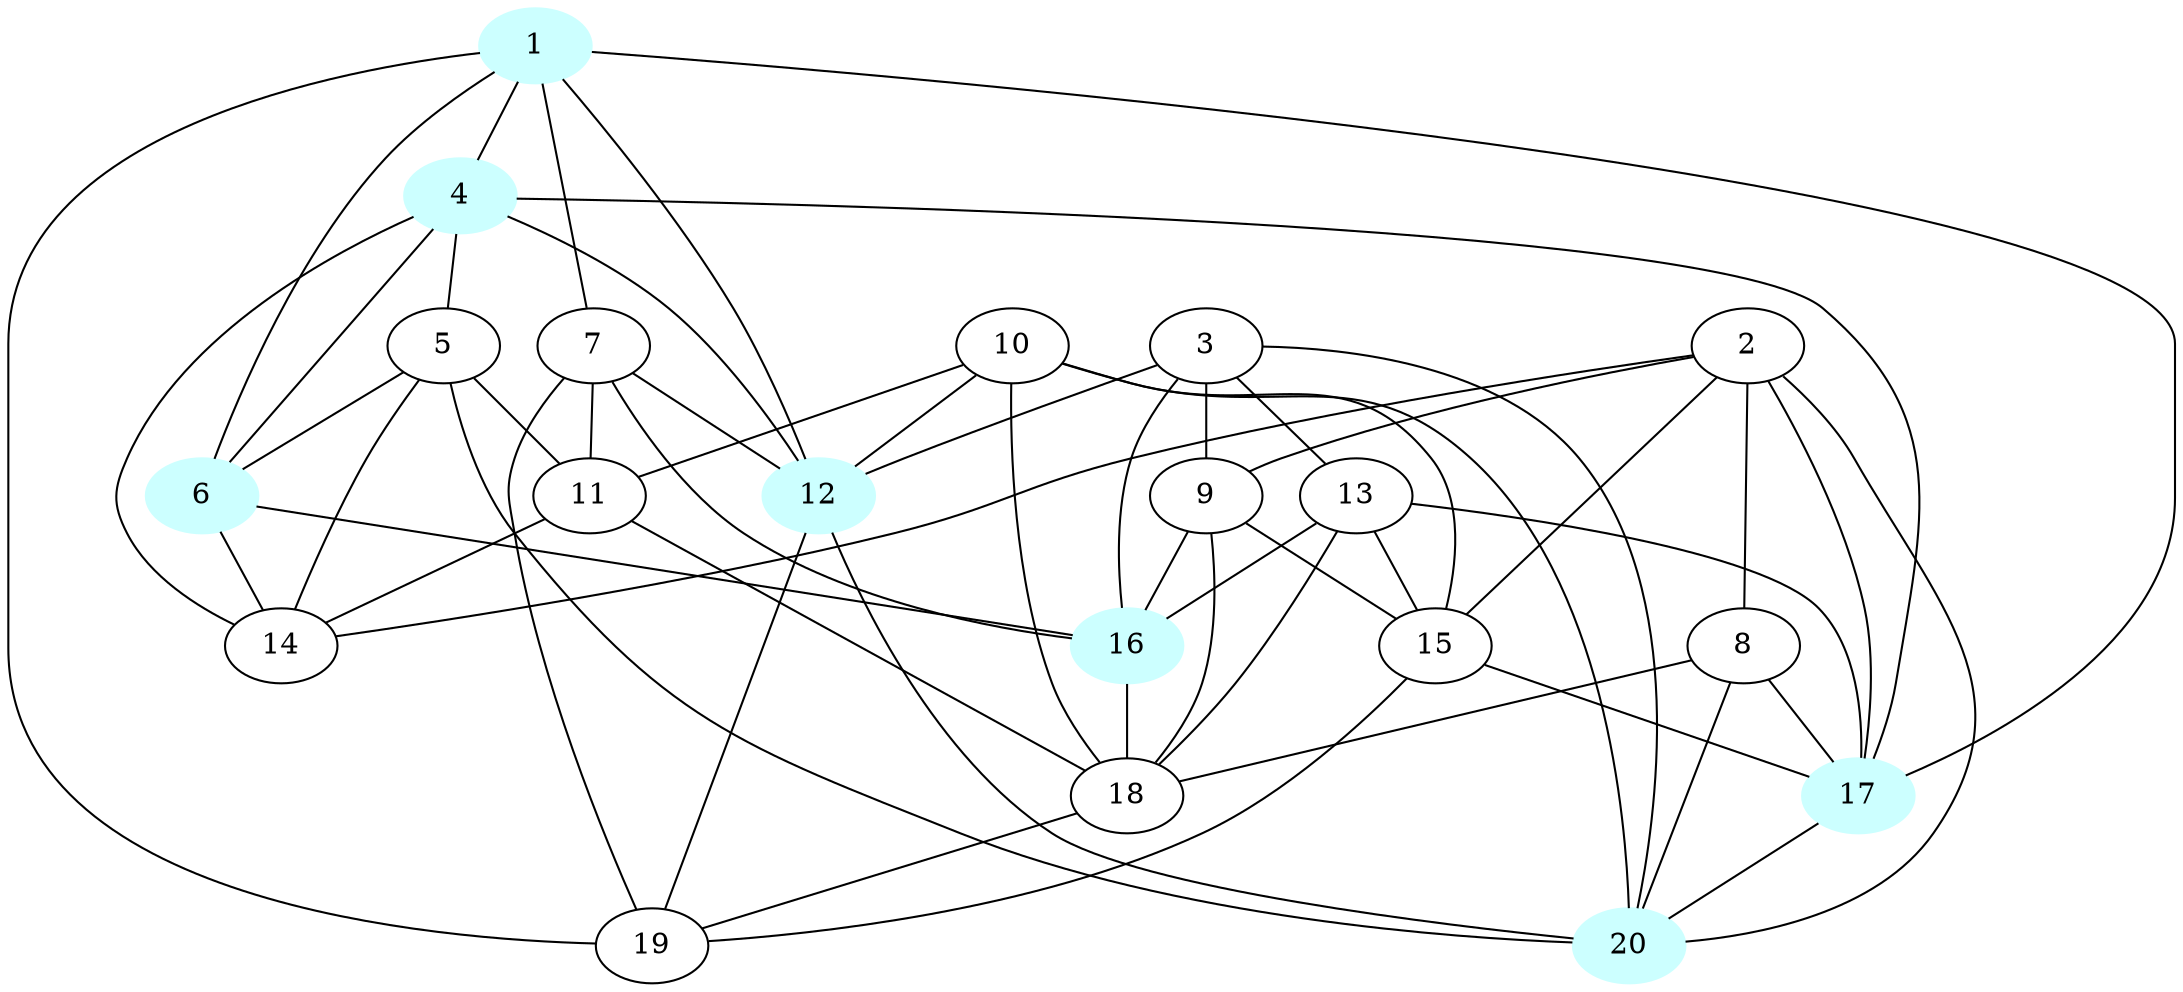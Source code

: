 graph G {
    1 [style=filled, color="#CCFFFF"];
    4 [style=filled, color="#CCFFFF"];
    6 [style=filled, color="#CCFFFF"];
    12 [style=filled, color="#CCFFFF"];
    16 [style=filled, color="#CCFFFF"];
    17 [style=filled, color="#CCFFFF"];
    20 [style=filled, color="#CCFFFF"];
    1 -- 4 [len= 2]
    1 -- 6 [len= 2]
    1 -- 7 [len= 2]
    1 -- 12 [len= 2]
    1 -- 17 [len= 2]
    1 -- 19 [len= 2]
    2 -- 8 [len= 2]
    2 -- 9 [len= 2]
    2 -- 14 [len= 2]
    2 -- 15 [len= 2]
    2 -- 17 [len= 2]
    2 -- 20 [len= 2]
    3 -- 9 [len= 2]
    3 -- 12 [len= 2]
    3 -- 13 [len= 2]
    3 -- 16 [len= 2]
    3 -- 20 [len= 2]
    4 -- 5 [len= 2]
    4 -- 6 [len= 2]
    4 -- 12 [len= 2]
    4 -- 14 [len= 2]
    4 -- 17 [len= 2]
    5 -- 6 [len= 2]
    5 -- 11 [len= 2]
    5 -- 14 [len= 2]
    5 -- 20 [len= 2]
    6 -- 14 [len= 2]
    6 -- 16 [len= 2]
    7 -- 11 [len= 2]
    7 -- 12 [len= 2]
    7 -- 16 [len= 2]
    7 -- 19 [len= 2]
    8 -- 17 [len= 2]
    8 -- 18 [len= 2]
    8 -- 20 [len= 2]
    9 -- 15 [len= 2]
    9 -- 16 [len= 2]
    9 -- 18 [len= 2]
    10 -- 11 [len= 2]
    10 -- 12 [len= 2]
    10 -- 15 [len= 2]
    10 -- 18 [len= 2]
    10 -- 20 [len= 2]
    11 -- 14 [len= 2]
    11 -- 18 [len= 2]
    12 -- 19 [len= 2]
    12 -- 20 [len= 2]
    13 -- 15 [len= 2]
    13 -- 16 [len= 2]
    13 -- 17 [len= 2]
    13 -- 18 [len= 2]
    15 -- 17 [len= 2]
    15 -- 19 [len= 2]
    16 -- 18 [len= 2]
    17 -- 20 [len= 2]
    18 -- 19 [len= 2]
}
